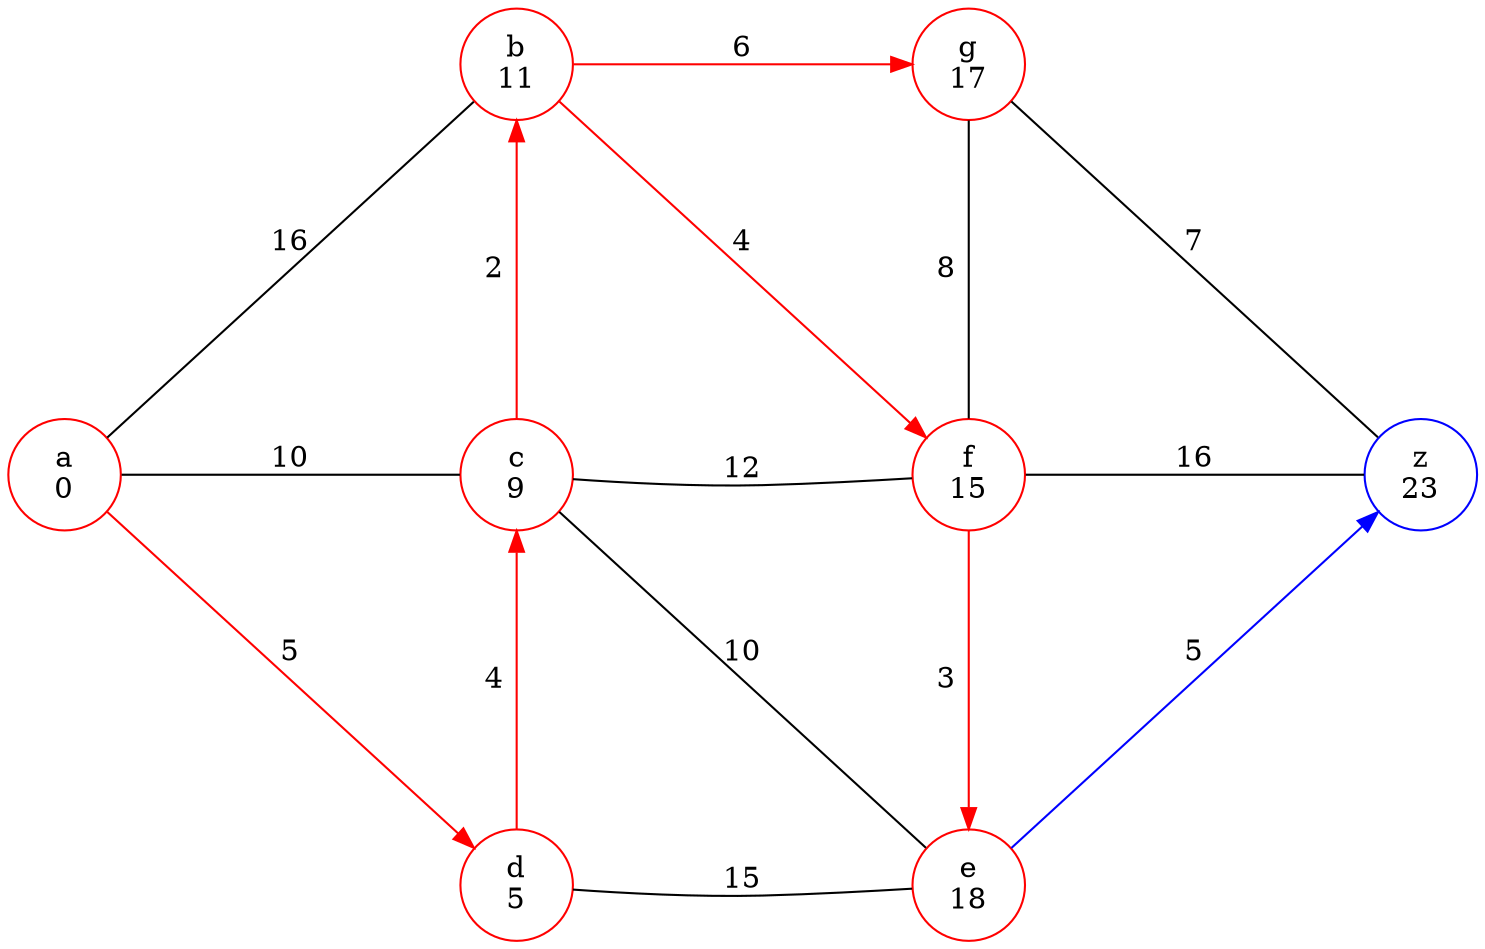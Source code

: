 digraph {
    rankdir=LR
    splines=true;
    overlap=scalexy;
    ranksep=2
    nodesep=1

    a -> b [label="16", dir=none, color=black]
    a -> c [label="10", dir=none, color=black]
    a -> d [label="5", color=red]

    b -> c [label="2", dir=back, color=red]
    c -> d [label="4", dir=back, color=red]

    b -> g [label="6", color=red]
    b -> f [label="4", color=red]


    c -> f [label="12", dir=none, color=black]
    c -> e [label="10", dir=none, color=black]

    d -> e [label="15", dir=none, color=black]

    g -> f [label="8", dir=none, color=black]
    f -> e [label="3", color=red]

    g -> z [label="7", dir=none, color=black]
    f -> z [label="16", dir=none, color=black]
    e -> z [label="5", color=blue]

    {rank=same; b c d}
    {rank=same; g f e}

    a [color=red, label="a\n0"]
    b [color=red, label="b\n11"]
    c [color=red, label="c\n9"]
    d [color=red, label="d\n5"]
    e [color=red, label="e\n18"]
    f [color=red, label="f\n15"]
    g [color=red, label="g\n17"]
    z [color=blue, label="z\n23"]
}
